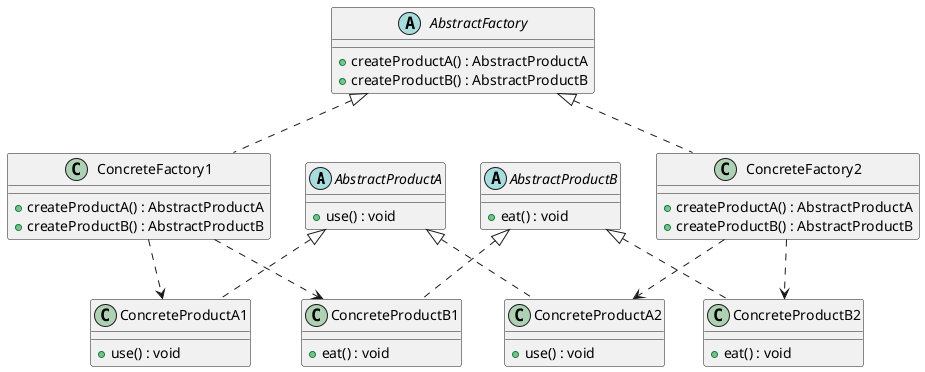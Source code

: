 @startuml

abstract class AbstractProductA {
    {method} +use() : void
}

abstract class AbstractProductB {
    {method} +eat() : void
}

abstract class AbstractFactory {
    {method} +createProductA() : AbstractProductA
    {method} +createProductB() : AbstractProductB
}

class ConcreteFactory1 {
    {method} +createProductA() : AbstractProductA
    {method} +createProductB() : AbstractProductB
}

class ConcreteFactory2 {
    {method} +createProductA() : AbstractProductA
    {method} +createProductB() : AbstractProductB
}

class ConcreteProductA1 {
    {method} +use() : void
}

class ConcreteProductA2 {
    {method} +use() : void
}

class ConcreteProductB1 {
    {method} +eat() : void
}

class ConcreteProductB2 {
    {method} +eat() : void
}

AbstractProductA <|.. ConcreteProductA1
AbstractProductA <|.. ConcreteProductA2

AbstractProductB <|.. ConcreteProductB1
AbstractProductB <|.. ConcreteProductB2

AbstractFactory <|.. ConcreteFactory1
AbstractFactory <|.. ConcreteFactory2

ConcreteFactory1 ..> ConcreteProductA1
ConcreteFactory1 ..> ConcreteProductB1

ConcreteFactory2 ..> ConcreteProductA2
ConcreteFactory2 ..> ConcreteProductB2

@enduml